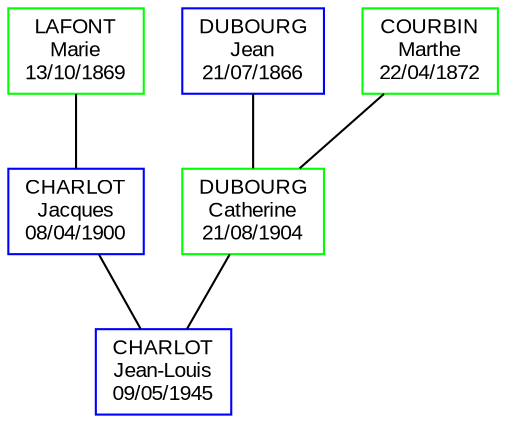 digraph {
    rankdir = "BT";
    
    node [shape = box, fontname = "Arial", fontsize = 10];
    edge [dir = none];
    
    node [color = blue];
    4 [label = "CHARLOT\nJean-Louis\n09/05/1945"];
    
    node [color = blue];
    8 [label = "CHARLOT\nJacques\n08/04/1900"];
    
    node [color = green];
    17 [label = "LAFONT\nMarie\n13/10/1869"];
    8 -> 17;
    4 -> 8;
    
    node [color = green];
    9 [label = "DUBOURG\nCatherine\n21/08/1904"];
    
    node [color = blue];
    18 [label = "DUBOURG\nJean\n21/07/1866"];
    9 -> 18;
    
    node [color = green];
    19 [label = "COURBIN\nMarthe\n22/04/1872"];
    9 -> 19;
    4 -> 9;
    
}